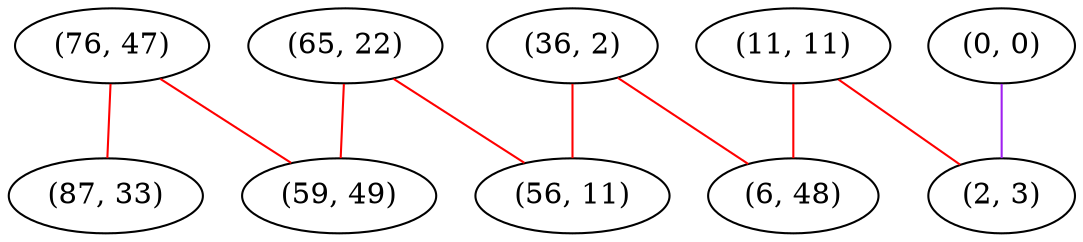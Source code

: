 graph "" {
"(76, 47)";
"(0, 0)";
"(65, 22)";
"(11, 11)";
"(59, 49)";
"(2, 3)";
"(87, 33)";
"(36, 2)";
"(56, 11)";
"(6, 48)";
"(76, 47)" -- "(59, 49)"  [color=red, key=0, weight=1];
"(76, 47)" -- "(87, 33)"  [color=red, key=0, weight=1];
"(0, 0)" -- "(2, 3)"  [color=purple, key=0, weight=4];
"(65, 22)" -- "(56, 11)"  [color=red, key=0, weight=1];
"(65, 22)" -- "(59, 49)"  [color=red, key=0, weight=1];
"(11, 11)" -- "(2, 3)"  [color=red, key=0, weight=1];
"(11, 11)" -- "(6, 48)"  [color=red, key=0, weight=1];
"(36, 2)" -- "(56, 11)"  [color=red, key=0, weight=1];
"(36, 2)" -- "(6, 48)"  [color=red, key=0, weight=1];
}
